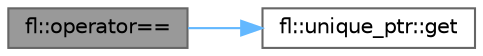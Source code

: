 digraph "fl::operator=="
{
 // INTERACTIVE_SVG=YES
 // LATEX_PDF_SIZE
  bgcolor="transparent";
  edge [fontname=Helvetica,fontsize=10,labelfontname=Helvetica,labelfontsize=10];
  node [fontname=Helvetica,fontsize=10,shape=box,height=0.2,width=0.4];
  rankdir="LR";
  Node1 [id="Node000001",label="fl::operator==",height=0.2,width=0.4,color="gray40", fillcolor="grey60", style="filled", fontcolor="black",tooltip=" "];
  Node1 -> Node2 [id="edge1_Node000001_Node000002",color="steelblue1",style="solid",tooltip=" "];
  Node2 [id="Node000002",label="fl::unique_ptr::get",height=0.2,width=0.4,color="grey40", fillcolor="white", style="filled",URL="$d6/d2e/classfl_1_1unique__ptr_a64de1f73544768aa9331b2edff09ff1e.html#a64de1f73544768aa9331b2edff09ff1e",tooltip=" "];
}
